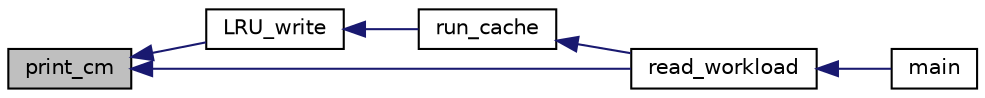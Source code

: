 digraph "print_cm"
{
  edge [fontname="Helvetica",fontsize="10",labelfontname="Helvetica",labelfontsize="10"];
  node [fontname="Helvetica",fontsize="10",shape=record];
  rankdir="LR";
  Node1 [label="print_cm",height=0.2,width=0.4,color="black", fillcolor="grey75", style="filled", fontcolor="black"];
  Node1 -> Node2 [dir="back",color="midnightblue",fontsize="10",style="solid",fontname="Helvetica"];
  Node2 [label="LRU_write",height=0.2,width=0.4,color="black", fillcolor="white", style="filled",URL="$lru_8h.html#a40eb25ee3a00dd9d6371a9f96ba7568b"];
  Node2 -> Node3 [dir="back",color="midnightblue",fontsize="10",style="solid",fontname="Helvetica"];
  Node3 [label="run_cache",height=0.2,width=0.4,color="black", fillcolor="white", style="filled",URL="$lru_8h.html#a3d667614dda729b6e0491823d5e8b3d1"];
  Node3 -> Node4 [dir="back",color="midnightblue",fontsize="10",style="solid",fontname="Helvetica"];
  Node4 [label="read_workload",height=0.2,width=0.4,color="black", fillcolor="white", style="filled",URL="$lru_8h.html#a23bbdc4f3ff2ccbf5aaf6a2cc5a584b8"];
  Node4 -> Node5 [dir="back",color="midnightblue",fontsize="10",style="solid",fontname="Helvetica"];
  Node5 [label="main",height=0.2,width=0.4,color="black", fillcolor="white", style="filled",URL="$main_8c.html#a0ddf1224851353fc92bfbff6f499fa97",tooltip="Main function. "];
  Node1 -> Node4 [dir="back",color="midnightblue",fontsize="10",style="solid",fontname="Helvetica"];
}
